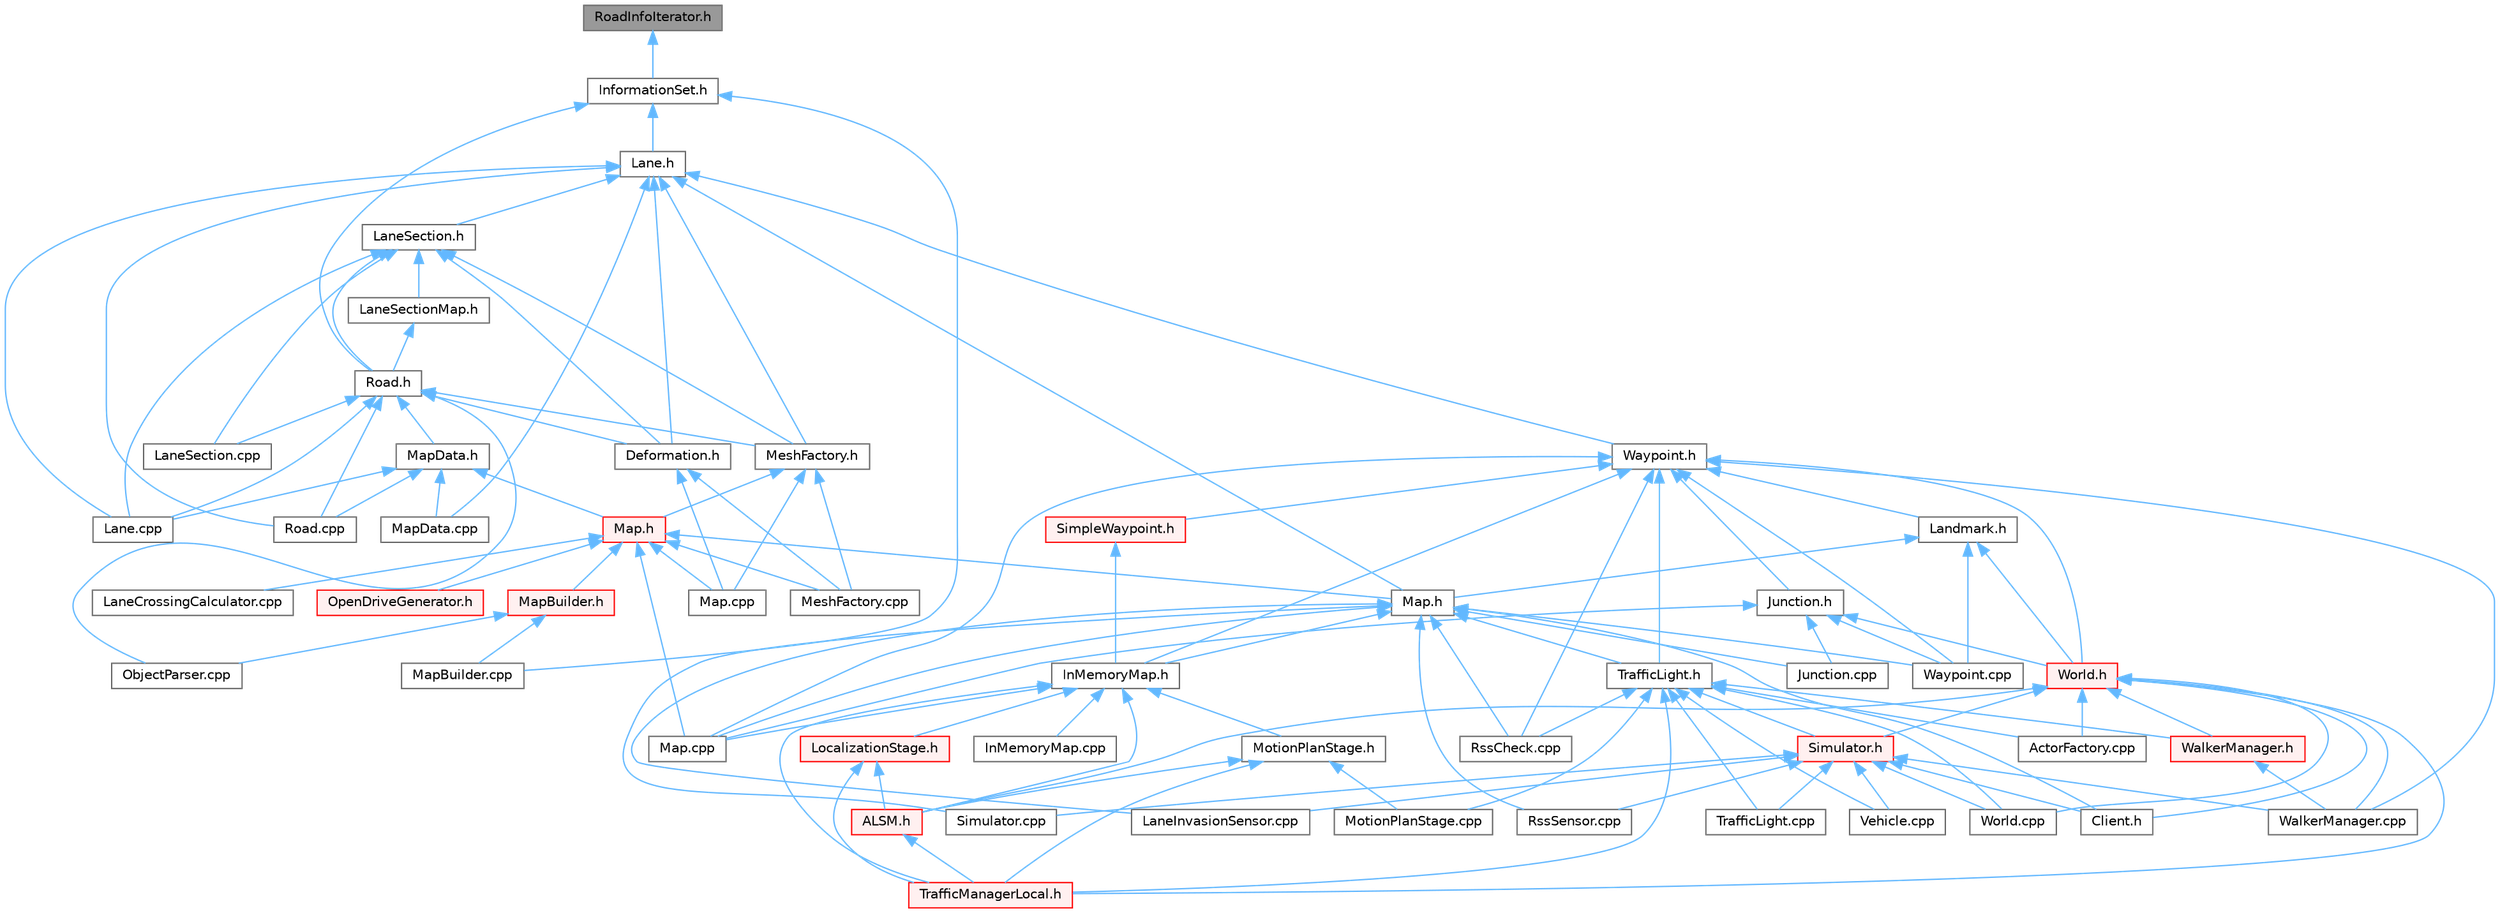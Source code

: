 digraph "RoadInfoIterator.h"
{
 // INTERACTIVE_SVG=YES
 // LATEX_PDF_SIZE
  bgcolor="transparent";
  edge [fontname=Helvetica,fontsize=10,labelfontname=Helvetica,labelfontsize=10];
  node [fontname=Helvetica,fontsize=10,shape=box,height=0.2,width=0.4];
  Node1 [id="Node000001",label="RoadInfoIterator.h",height=0.2,width=0.4,color="gray40", fillcolor="grey60", style="filled", fontcolor="black",tooltip=" "];
  Node1 -> Node2 [id="edge1_Node000001_Node000002",dir="back",color="steelblue1",style="solid",tooltip=" "];
  Node2 [id="Node000002",label="InformationSet.h",height=0.2,width=0.4,color="grey40", fillcolor="white", style="filled",URL="$d2/d56/InformationSet_8h.html",tooltip=" "];
  Node2 -> Node3 [id="edge2_Node000002_Node000003",dir="back",color="steelblue1",style="solid",tooltip=" "];
  Node3 [id="Node000003",label="Lane.h",height=0.2,width=0.4,color="grey40", fillcolor="white", style="filled",URL="$d8/d27/Lane_8h.html",tooltip=" "];
  Node3 -> Node4 [id="edge3_Node000003_Node000004",dir="back",color="steelblue1",style="solid",tooltip=" "];
  Node4 [id="Node000004",label="Deformation.h",height=0.2,width=0.4,color="grey40", fillcolor="white", style="filled",URL="$dd/d04/Deformation_8h.html",tooltip=" "];
  Node4 -> Node5 [id="edge4_Node000004_Node000005",dir="back",color="steelblue1",style="solid",tooltip=" "];
  Node5 [id="Node000005",label="Map.cpp",height=0.2,width=0.4,color="grey40", fillcolor="white", style="filled",URL="$d9/d5a/road_2Map_8cpp.html",tooltip=" "];
  Node4 -> Node6 [id="edge5_Node000004_Node000006",dir="back",color="steelblue1",style="solid",tooltip=" "];
  Node6 [id="Node000006",label="MeshFactory.cpp",height=0.2,width=0.4,color="grey40", fillcolor="white", style="filled",URL="$dd/d9c/MeshFactory_8cpp.html",tooltip=" "];
  Node3 -> Node7 [id="edge6_Node000003_Node000007",dir="back",color="steelblue1",style="solid",tooltip=" "];
  Node7 [id="Node000007",label="Lane.cpp",height=0.2,width=0.4,color="grey40", fillcolor="white", style="filled",URL="$dc/d13/Lane_8cpp.html",tooltip=" "];
  Node3 -> Node8 [id="edge7_Node000003_Node000008",dir="back",color="steelblue1",style="solid",tooltip=" "];
  Node8 [id="Node000008",label="LaneSection.h",height=0.2,width=0.4,color="grey40", fillcolor="white", style="filled",URL="$d6/dfd/LaneSection_8h.html",tooltip=" "];
  Node8 -> Node4 [id="edge8_Node000008_Node000004",dir="back",color="steelblue1",style="solid",tooltip=" "];
  Node8 -> Node7 [id="edge9_Node000008_Node000007",dir="back",color="steelblue1",style="solid",tooltip=" "];
  Node8 -> Node9 [id="edge10_Node000008_Node000009",dir="back",color="steelblue1",style="solid",tooltip=" "];
  Node9 [id="Node000009",label="LaneSection.cpp",height=0.2,width=0.4,color="grey40", fillcolor="white", style="filled",URL="$d6/d5d/LaneSection_8cpp.html",tooltip=" "];
  Node8 -> Node10 [id="edge11_Node000008_Node000010",dir="back",color="steelblue1",style="solid",tooltip=" "];
  Node10 [id="Node000010",label="LaneSectionMap.h",height=0.2,width=0.4,color="grey40", fillcolor="white", style="filled",URL="$df/d60/LaneSectionMap_8h.html",tooltip=" "];
  Node10 -> Node11 [id="edge12_Node000010_Node000011",dir="back",color="steelblue1",style="solid",tooltip=" "];
  Node11 [id="Node000011",label="Road.h",height=0.2,width=0.4,color="grey40", fillcolor="white", style="filled",URL="$db/d48/Road_8h.html",tooltip=" "];
  Node11 -> Node4 [id="edge13_Node000011_Node000004",dir="back",color="steelblue1",style="solid",tooltip=" "];
  Node11 -> Node7 [id="edge14_Node000011_Node000007",dir="back",color="steelblue1",style="solid",tooltip=" "];
  Node11 -> Node9 [id="edge15_Node000011_Node000009",dir="back",color="steelblue1",style="solid",tooltip=" "];
  Node11 -> Node12 [id="edge16_Node000011_Node000012",dir="back",color="steelblue1",style="solid",tooltip=" "];
  Node12 [id="Node000012",label="MapData.h",height=0.2,width=0.4,color="grey40", fillcolor="white", style="filled",URL="$d5/db7/MapData_8h.html",tooltip=" "];
  Node12 -> Node7 [id="edge17_Node000012_Node000007",dir="back",color="steelblue1",style="solid",tooltip=" "];
  Node12 -> Node13 [id="edge18_Node000012_Node000013",dir="back",color="steelblue1",style="solid",tooltip=" "];
  Node13 [id="Node000013",label="Map.h",height=0.2,width=0.4,color="red", fillcolor="#FFF0F0", style="filled",URL="$df/d64/road_2Map_8h.html",tooltip=" "];
  Node13 -> Node14 [id="edge19_Node000013_Node000014",dir="back",color="steelblue1",style="solid",tooltip=" "];
  Node14 [id="Node000014",label="LaneCrossingCalculator.cpp",height=0.2,width=0.4,color="grey40", fillcolor="white", style="filled",URL="$d5/da4/LaneCrossingCalculator_8cpp.html",tooltip=" "];
  Node13 -> Node15 [id="edge20_Node000013_Node000015",dir="back",color="steelblue1",style="solid",tooltip=" "];
  Node15 [id="Node000015",label="Map.cpp",height=0.2,width=0.4,color="grey40", fillcolor="white", style="filled",URL="$db/da0/client_2Map_8cpp.html",tooltip=" "];
  Node13 -> Node5 [id="edge21_Node000013_Node000005",dir="back",color="steelblue1",style="solid",tooltip=" "];
  Node13 -> Node16 [id="edge22_Node000013_Node000016",dir="back",color="steelblue1",style="solid",tooltip=" "];
  Node16 [id="Node000016",label="Map.h",height=0.2,width=0.4,color="grey40", fillcolor="white", style="filled",URL="$d4/d9d/client_2Map_8h.html",tooltip=" "];
  Node16 -> Node17 [id="edge23_Node000016_Node000017",dir="back",color="steelblue1",style="solid",tooltip=" "];
  Node17 [id="Node000017",label="Client.h",height=0.2,width=0.4,color="grey40", fillcolor="white", style="filled",URL="$dd/de3/client_2Client_8h.html",tooltip=" "];
  Node16 -> Node18 [id="edge24_Node000016_Node000018",dir="back",color="steelblue1",style="solid",tooltip=" "];
  Node18 [id="Node000018",label="InMemoryMap.h",height=0.2,width=0.4,color="grey40", fillcolor="white", style="filled",URL="$d3/d89/InMemoryMap_8h.html",tooltip=" "];
  Node18 -> Node19 [id="edge25_Node000018_Node000019",dir="back",color="steelblue1",style="solid",tooltip=" "];
  Node19 [id="Node000019",label="ALSM.h",height=0.2,width=0.4,color="red", fillcolor="#FFF0F0", style="filled",URL="$dc/d2c/ALSM_8h.html",tooltip=" "];
  Node19 -> Node21 [id="edge26_Node000019_Node000021",dir="back",color="steelblue1",style="solid",tooltip=" "];
  Node21 [id="Node000021",label="TrafficManagerLocal.h",height=0.2,width=0.4,color="red", fillcolor="#FFF0F0", style="filled",URL="$db/ddf/TrafficManagerLocal_8h.html",tooltip=" "];
  Node18 -> Node24 [id="edge27_Node000018_Node000024",dir="back",color="steelblue1",style="solid",tooltip=" "];
  Node24 [id="Node000024",label="InMemoryMap.cpp",height=0.2,width=0.4,color="grey40", fillcolor="white", style="filled",URL="$d4/d89/InMemoryMap_8cpp.html",tooltip=" "];
  Node18 -> Node25 [id="edge28_Node000018_Node000025",dir="back",color="steelblue1",style="solid",tooltip=" "];
  Node25 [id="Node000025",label="LocalizationStage.h",height=0.2,width=0.4,color="red", fillcolor="#FFF0F0", style="filled",URL="$d9/df4/LocalizationStage_8h.html",tooltip=" "];
  Node25 -> Node19 [id="edge29_Node000025_Node000019",dir="back",color="steelblue1",style="solid",tooltip=" "];
  Node25 -> Node21 [id="edge30_Node000025_Node000021",dir="back",color="steelblue1",style="solid",tooltip=" "];
  Node18 -> Node15 [id="edge31_Node000018_Node000015",dir="back",color="steelblue1",style="solid",tooltip=" "];
  Node18 -> Node27 [id="edge32_Node000018_Node000027",dir="back",color="steelblue1",style="solid",tooltip=" "];
  Node27 [id="Node000027",label="MotionPlanStage.h",height=0.2,width=0.4,color="grey40", fillcolor="white", style="filled",URL="$d3/d00/MotionPlanStage_8h.html",tooltip=" "];
  Node27 -> Node19 [id="edge33_Node000027_Node000019",dir="back",color="steelblue1",style="solid",tooltip=" "];
  Node27 -> Node28 [id="edge34_Node000027_Node000028",dir="back",color="steelblue1",style="solid",tooltip=" "];
  Node28 [id="Node000028",label="MotionPlanStage.cpp",height=0.2,width=0.4,color="grey40", fillcolor="white", style="filled",URL="$d4/df7/MotionPlanStage_8cpp.html",tooltip=" "];
  Node27 -> Node21 [id="edge35_Node000027_Node000021",dir="back",color="steelblue1",style="solid",tooltip=" "];
  Node18 -> Node21 [id="edge36_Node000018_Node000021",dir="back",color="steelblue1",style="solid",tooltip=" "];
  Node16 -> Node29 [id="edge37_Node000016_Node000029",dir="back",color="steelblue1",style="solid",tooltip=" "];
  Node29 [id="Node000029",label="Junction.cpp",height=0.2,width=0.4,color="grey40", fillcolor="white", style="filled",URL="$da/d17/Junction_8cpp.html",tooltip=" "];
  Node16 -> Node30 [id="edge38_Node000016_Node000030",dir="back",color="steelblue1",style="solid",tooltip=" "];
  Node30 [id="Node000030",label="LaneInvasionSensor.cpp",height=0.2,width=0.4,color="grey40", fillcolor="white", style="filled",URL="$dd/dbc/LibCarla_2source_2carla_2client_2LaneInvasionSensor_8cpp.html",tooltip=" "];
  Node16 -> Node15 [id="edge39_Node000016_Node000015",dir="back",color="steelblue1",style="solid",tooltip=" "];
  Node16 -> Node31 [id="edge40_Node000016_Node000031",dir="back",color="steelblue1",style="solid",tooltip=" "];
  Node31 [id="Node000031",label="RssCheck.cpp",height=0.2,width=0.4,color="grey40", fillcolor="white", style="filled",URL="$d0/dce/RssCheck_8cpp.html",tooltip=" "];
  Node16 -> Node32 [id="edge41_Node000016_Node000032",dir="back",color="steelblue1",style="solid",tooltip=" "];
  Node32 [id="Node000032",label="RssSensor.cpp",height=0.2,width=0.4,color="grey40", fillcolor="white", style="filled",URL="$d8/d77/LibCarla_2source_2carla_2rss_2RssSensor_8cpp.html",tooltip=" "];
  Node16 -> Node33 [id="edge42_Node000016_Node000033",dir="back",color="steelblue1",style="solid",tooltip=" "];
  Node33 [id="Node000033",label="Simulator.cpp",height=0.2,width=0.4,color="grey40", fillcolor="white", style="filled",URL="$d2/d0c/Simulator_8cpp.html",tooltip=" "];
  Node16 -> Node34 [id="edge43_Node000016_Node000034",dir="back",color="steelblue1",style="solid",tooltip=" "];
  Node34 [id="Node000034",label="TrafficLight.h",height=0.2,width=0.4,color="grey40", fillcolor="white", style="filled",URL="$d5/d9e/TrafficLight_8h.html",tooltip=" "];
  Node34 -> Node35 [id="edge44_Node000034_Node000035",dir="back",color="steelblue1",style="solid",tooltip=" "];
  Node35 [id="Node000035",label="ActorFactory.cpp",height=0.2,width=0.4,color="grey40", fillcolor="white", style="filled",URL="$df/dd6/ActorFactory_8cpp.html",tooltip=" "];
  Node34 -> Node28 [id="edge45_Node000034_Node000028",dir="back",color="steelblue1",style="solid",tooltip=" "];
  Node34 -> Node31 [id="edge46_Node000034_Node000031",dir="back",color="steelblue1",style="solid",tooltip=" "];
  Node34 -> Node36 [id="edge47_Node000034_Node000036",dir="back",color="steelblue1",style="solid",tooltip=" "];
  Node36 [id="Node000036",label="Simulator.h",height=0.2,width=0.4,color="red", fillcolor="#FFF0F0", style="filled",URL="$d6/d4a/Simulator_8h.html",tooltip=" "];
  Node36 -> Node17 [id="edge48_Node000036_Node000017",dir="back",color="steelblue1",style="solid",tooltip=" "];
  Node36 -> Node30 [id="edge49_Node000036_Node000030",dir="back",color="steelblue1",style="solid",tooltip=" "];
  Node36 -> Node32 [id="edge50_Node000036_Node000032",dir="back",color="steelblue1",style="solid",tooltip=" "];
  Node36 -> Node33 [id="edge51_Node000036_Node000033",dir="back",color="steelblue1",style="solid",tooltip=" "];
  Node36 -> Node43 [id="edge52_Node000036_Node000043",dir="back",color="steelblue1",style="solid",tooltip=" "];
  Node43 [id="Node000043",label="TrafficLight.cpp",height=0.2,width=0.4,color="grey40", fillcolor="white", style="filled",URL="$dd/d90/TrafficLight_8cpp.html",tooltip=" "];
  Node36 -> Node46 [id="edge53_Node000036_Node000046",dir="back",color="steelblue1",style="solid",tooltip=" "];
  Node46 [id="Node000046",label="Vehicle.cpp",height=0.2,width=0.4,color="grey40", fillcolor="white", style="filled",URL="$d0/d27/Vehicle_8cpp.html",tooltip=" "];
  Node36 -> Node49 [id="edge54_Node000036_Node000049",dir="back",color="steelblue1",style="solid",tooltip=" "];
  Node49 [id="Node000049",label="WalkerManager.cpp",height=0.2,width=0.4,color="grey40", fillcolor="white", style="filled",URL="$d2/dbb/WalkerManager_8cpp.html",tooltip=" "];
  Node36 -> Node51 [id="edge55_Node000036_Node000051",dir="back",color="steelblue1",style="solid",tooltip=" "];
  Node51 [id="Node000051",label="World.cpp",height=0.2,width=0.4,color="grey40", fillcolor="white", style="filled",URL="$d7/dfe/World_8cpp.html",tooltip=" "];
  Node34 -> Node43 [id="edge56_Node000034_Node000043",dir="back",color="steelblue1",style="solid",tooltip=" "];
  Node34 -> Node21 [id="edge57_Node000034_Node000021",dir="back",color="steelblue1",style="solid",tooltip=" "];
  Node34 -> Node46 [id="edge58_Node000034_Node000046",dir="back",color="steelblue1",style="solid",tooltip=" "];
  Node34 -> Node52 [id="edge59_Node000034_Node000052",dir="back",color="steelblue1",style="solid",tooltip=" "];
  Node52 [id="Node000052",label="WalkerManager.h",height=0.2,width=0.4,color="red", fillcolor="#FFF0F0", style="filled",URL="$df/d64/WalkerManager_8h.html",tooltip=" "];
  Node52 -> Node49 [id="edge60_Node000052_Node000049",dir="back",color="steelblue1",style="solid",tooltip=" "];
  Node34 -> Node51 [id="edge61_Node000034_Node000051",dir="back",color="steelblue1",style="solid",tooltip=" "];
  Node16 -> Node58 [id="edge62_Node000016_Node000058",dir="back",color="steelblue1",style="solid",tooltip=" "];
  Node58 [id="Node000058",label="Waypoint.cpp",height=0.2,width=0.4,color="grey40", fillcolor="white", style="filled",URL="$d7/def/client_2Waypoint_8cpp.html",tooltip=" "];
  Node13 -> Node59 [id="edge63_Node000013_Node000059",dir="back",color="steelblue1",style="solid",tooltip=" "];
  Node59 [id="Node000059",label="MapBuilder.h",height=0.2,width=0.4,color="red", fillcolor="#FFF0F0", style="filled",URL="$de/d3b/MapBuilder_8h.html",tooltip=" "];
  Node59 -> Node65 [id="edge64_Node000059_Node000065",dir="back",color="steelblue1",style="solid",tooltip=" "];
  Node65 [id="Node000065",label="MapBuilder.cpp",height=0.2,width=0.4,color="grey40", fillcolor="white", style="filled",URL="$df/da9/MapBuilder_8cpp.html",tooltip=" "];
  Node59 -> Node66 [id="edge65_Node000059_Node000066",dir="back",color="steelblue1",style="solid",tooltip=" "];
  Node66 [id="Node000066",label="ObjectParser.cpp",height=0.2,width=0.4,color="grey40", fillcolor="white", style="filled",URL="$d9/df7/ObjectParser_8cpp.html",tooltip=" "];
  Node13 -> Node6 [id="edge66_Node000013_Node000006",dir="back",color="steelblue1",style="solid",tooltip=" "];
  Node13 -> Node73 [id="edge67_Node000013_Node000073",dir="back",color="steelblue1",style="solid",tooltip=" "];
  Node73 [id="Node000073",label="OpenDriveGenerator.h",height=0.2,width=0.4,color="red", fillcolor="#FFF0F0", style="filled",URL="$d9/df1/OpenDriveGenerator_8h.html",tooltip=" "];
  Node12 -> Node201 [id="edge68_Node000012_Node000201",dir="back",color="steelblue1",style="solid",tooltip=" "];
  Node201 [id="Node000201",label="MapData.cpp",height=0.2,width=0.4,color="grey40", fillcolor="white", style="filled",URL="$d9/d71/MapData_8cpp.html",tooltip=" "];
  Node12 -> Node202 [id="edge69_Node000012_Node000202",dir="back",color="steelblue1",style="solid",tooltip=" "];
  Node202 [id="Node000202",label="Road.cpp",height=0.2,width=0.4,color="grey40", fillcolor="white", style="filled",URL="$dc/d2f/Road_8cpp.html",tooltip=" "];
  Node11 -> Node203 [id="edge70_Node000011_Node000203",dir="back",color="steelblue1",style="solid",tooltip=" "];
  Node203 [id="Node000203",label="MeshFactory.h",height=0.2,width=0.4,color="grey40", fillcolor="white", style="filled",URL="$d9/d87/MeshFactory_8h.html",tooltip=" "];
  Node203 -> Node5 [id="edge71_Node000203_Node000005",dir="back",color="steelblue1",style="solid",tooltip=" "];
  Node203 -> Node13 [id="edge72_Node000203_Node000013",dir="back",color="steelblue1",style="solid",tooltip=" "];
  Node203 -> Node6 [id="edge73_Node000203_Node000006",dir="back",color="steelblue1",style="solid",tooltip=" "];
  Node11 -> Node66 [id="edge74_Node000011_Node000066",dir="back",color="steelblue1",style="solid",tooltip=" "];
  Node11 -> Node202 [id="edge75_Node000011_Node000202",dir="back",color="steelblue1",style="solid",tooltip=" "];
  Node8 -> Node203 [id="edge76_Node000008_Node000203",dir="back",color="steelblue1",style="solid",tooltip=" "];
  Node8 -> Node11 [id="edge77_Node000008_Node000011",dir="back",color="steelblue1",style="solid",tooltip=" "];
  Node3 -> Node16 [id="edge78_Node000003_Node000016",dir="back",color="steelblue1",style="solid",tooltip=" "];
  Node3 -> Node201 [id="edge79_Node000003_Node000201",dir="back",color="steelblue1",style="solid",tooltip=" "];
  Node3 -> Node203 [id="edge80_Node000003_Node000203",dir="back",color="steelblue1",style="solid",tooltip=" "];
  Node3 -> Node202 [id="edge81_Node000003_Node000202",dir="back",color="steelblue1",style="solid",tooltip=" "];
  Node3 -> Node204 [id="edge82_Node000003_Node000204",dir="back",color="steelblue1",style="solid",tooltip=" "];
  Node204 [id="Node000204",label="Waypoint.h",height=0.2,width=0.4,color="grey40", fillcolor="white", style="filled",URL="$d0/d47/client_2Waypoint_8h.html",tooltip=" "];
  Node204 -> Node18 [id="edge83_Node000204_Node000018",dir="back",color="steelblue1",style="solid",tooltip=" "];
  Node204 -> Node205 [id="edge84_Node000204_Node000205",dir="back",color="steelblue1",style="solid",tooltip=" "];
  Node205 [id="Node000205",label="Junction.h",height=0.2,width=0.4,color="grey40", fillcolor="white", style="filled",URL="$dd/d55/client_2Junction_8h.html",tooltip=" "];
  Node205 -> Node29 [id="edge85_Node000205_Node000029",dir="back",color="steelblue1",style="solid",tooltip=" "];
  Node205 -> Node15 [id="edge86_Node000205_Node000015",dir="back",color="steelblue1",style="solid",tooltip=" "];
  Node205 -> Node58 [id="edge87_Node000205_Node000058",dir="back",color="steelblue1",style="solid",tooltip=" "];
  Node205 -> Node206 [id="edge88_Node000205_Node000206",dir="back",color="steelblue1",style="solid",tooltip=" "];
  Node206 [id="Node000206",label="World.h",height=0.2,width=0.4,color="red", fillcolor="#FFF0F0", style="filled",URL="$dd/d5b/World_8h.html",tooltip=" "];
  Node206 -> Node19 [id="edge89_Node000206_Node000019",dir="back",color="steelblue1",style="solid",tooltip=" "];
  Node206 -> Node35 [id="edge90_Node000206_Node000035",dir="back",color="steelblue1",style="solid",tooltip=" "];
  Node206 -> Node17 [id="edge91_Node000206_Node000017",dir="back",color="steelblue1",style="solid",tooltip=" "];
  Node206 -> Node36 [id="edge92_Node000206_Node000036",dir="back",color="steelblue1",style="solid",tooltip=" "];
  Node206 -> Node21 [id="edge93_Node000206_Node000021",dir="back",color="steelblue1",style="solid",tooltip=" "];
  Node206 -> Node49 [id="edge94_Node000206_Node000049",dir="back",color="steelblue1",style="solid",tooltip=" "];
  Node206 -> Node52 [id="edge95_Node000206_Node000052",dir="back",color="steelblue1",style="solid",tooltip=" "];
  Node206 -> Node51 [id="edge96_Node000206_Node000051",dir="back",color="steelblue1",style="solid",tooltip=" "];
  Node204 -> Node247 [id="edge97_Node000204_Node000247",dir="back",color="steelblue1",style="solid",tooltip=" "];
  Node247 [id="Node000247",label="Landmark.h",height=0.2,width=0.4,color="grey40", fillcolor="white", style="filled",URL="$db/d18/Landmark_8h.html",tooltip=" "];
  Node247 -> Node16 [id="edge98_Node000247_Node000016",dir="back",color="steelblue1",style="solid",tooltip=" "];
  Node247 -> Node58 [id="edge99_Node000247_Node000058",dir="back",color="steelblue1",style="solid",tooltip=" "];
  Node247 -> Node206 [id="edge100_Node000247_Node000206",dir="back",color="steelblue1",style="solid",tooltip=" "];
  Node204 -> Node15 [id="edge101_Node000204_Node000015",dir="back",color="steelblue1",style="solid",tooltip=" "];
  Node204 -> Node31 [id="edge102_Node000204_Node000031",dir="back",color="steelblue1",style="solid",tooltip=" "];
  Node204 -> Node248 [id="edge103_Node000204_Node000248",dir="back",color="steelblue1",style="solid",tooltip=" "];
  Node248 [id="Node000248",label="SimpleWaypoint.h",height=0.2,width=0.4,color="red", fillcolor="#FFF0F0", style="filled",URL="$d7/dd3/SimpleWaypoint_8h.html",tooltip=" "];
  Node248 -> Node18 [id="edge104_Node000248_Node000018",dir="back",color="steelblue1",style="solid",tooltip=" "];
  Node204 -> Node34 [id="edge105_Node000204_Node000034",dir="back",color="steelblue1",style="solid",tooltip=" "];
  Node204 -> Node49 [id="edge106_Node000204_Node000049",dir="back",color="steelblue1",style="solid",tooltip=" "];
  Node204 -> Node58 [id="edge107_Node000204_Node000058",dir="back",color="steelblue1",style="solid",tooltip=" "];
  Node204 -> Node206 [id="edge108_Node000204_Node000206",dir="back",color="steelblue1",style="solid",tooltip=" "];
  Node2 -> Node65 [id="edge109_Node000002_Node000065",dir="back",color="steelblue1",style="solid",tooltip=" "];
  Node2 -> Node11 [id="edge110_Node000002_Node000011",dir="back",color="steelblue1",style="solid",tooltip=" "];
}
